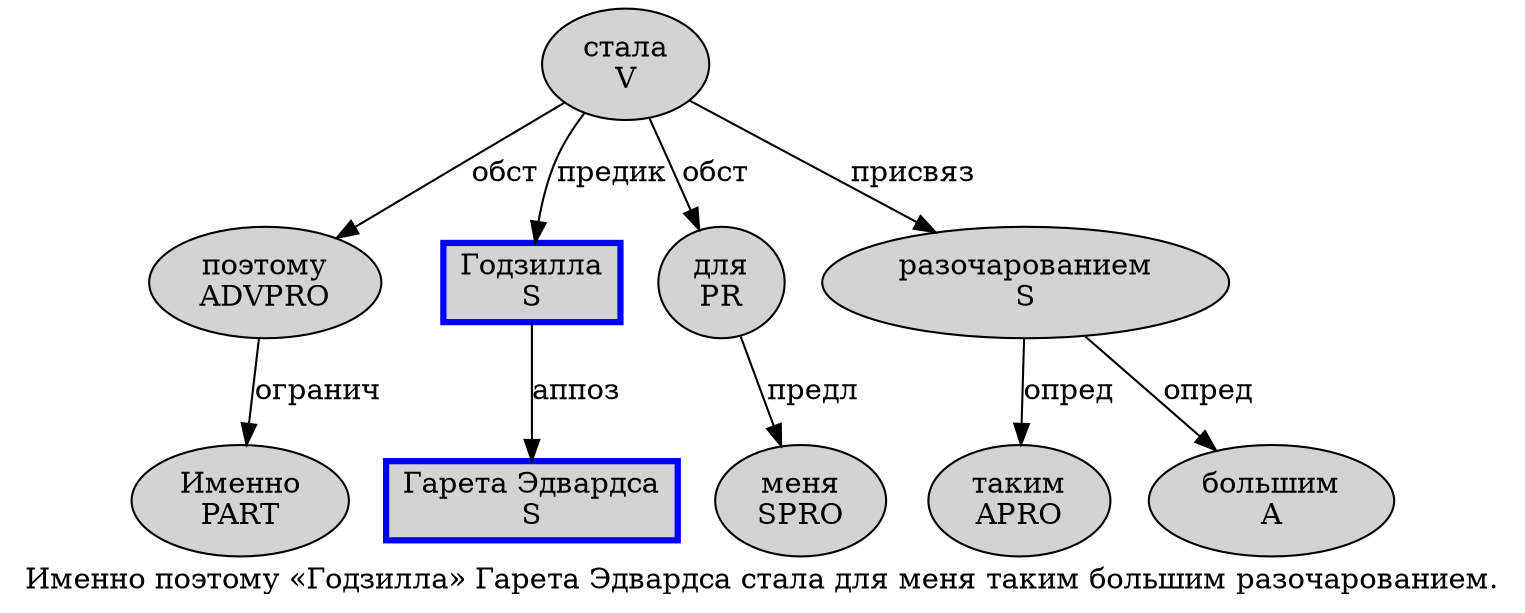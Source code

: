 digraph SENTENCE_4514 {
	graph [label="Именно поэтому «Годзилла» Гарета Эдвардса стала для меня таким большим разочарованием."]
	node [style=filled]
		0 [label="Именно
PART" color="" fillcolor=lightgray penwidth=1 shape=ellipse]
		1 [label="поэтому
ADVPRO" color="" fillcolor=lightgray penwidth=1 shape=ellipse]
		3 [label="Годзилла
S" color=blue fillcolor=lightgray penwidth=3 shape=box]
		5 [label="Гарета Эдвардса
S" color=blue fillcolor=lightgray penwidth=3 shape=box]
		6 [label="стала
V" color="" fillcolor=lightgray penwidth=1 shape=ellipse]
		7 [label="для
PR" color="" fillcolor=lightgray penwidth=1 shape=ellipse]
		8 [label="меня
SPRO" color="" fillcolor=lightgray penwidth=1 shape=ellipse]
		9 [label="таким
APRO" color="" fillcolor=lightgray penwidth=1 shape=ellipse]
		10 [label="большим
A" color="" fillcolor=lightgray penwidth=1 shape=ellipse]
		11 [label="разочарованием
S" color="" fillcolor=lightgray penwidth=1 shape=ellipse]
			11 -> 9 [label="опред"]
			11 -> 10 [label="опред"]
			7 -> 8 [label="предл"]
			1 -> 0 [label="огранич"]
			6 -> 1 [label="обст"]
			6 -> 3 [label="предик"]
			6 -> 7 [label="обст"]
			6 -> 11 [label="присвяз"]
			3 -> 5 [label="аппоз"]
}